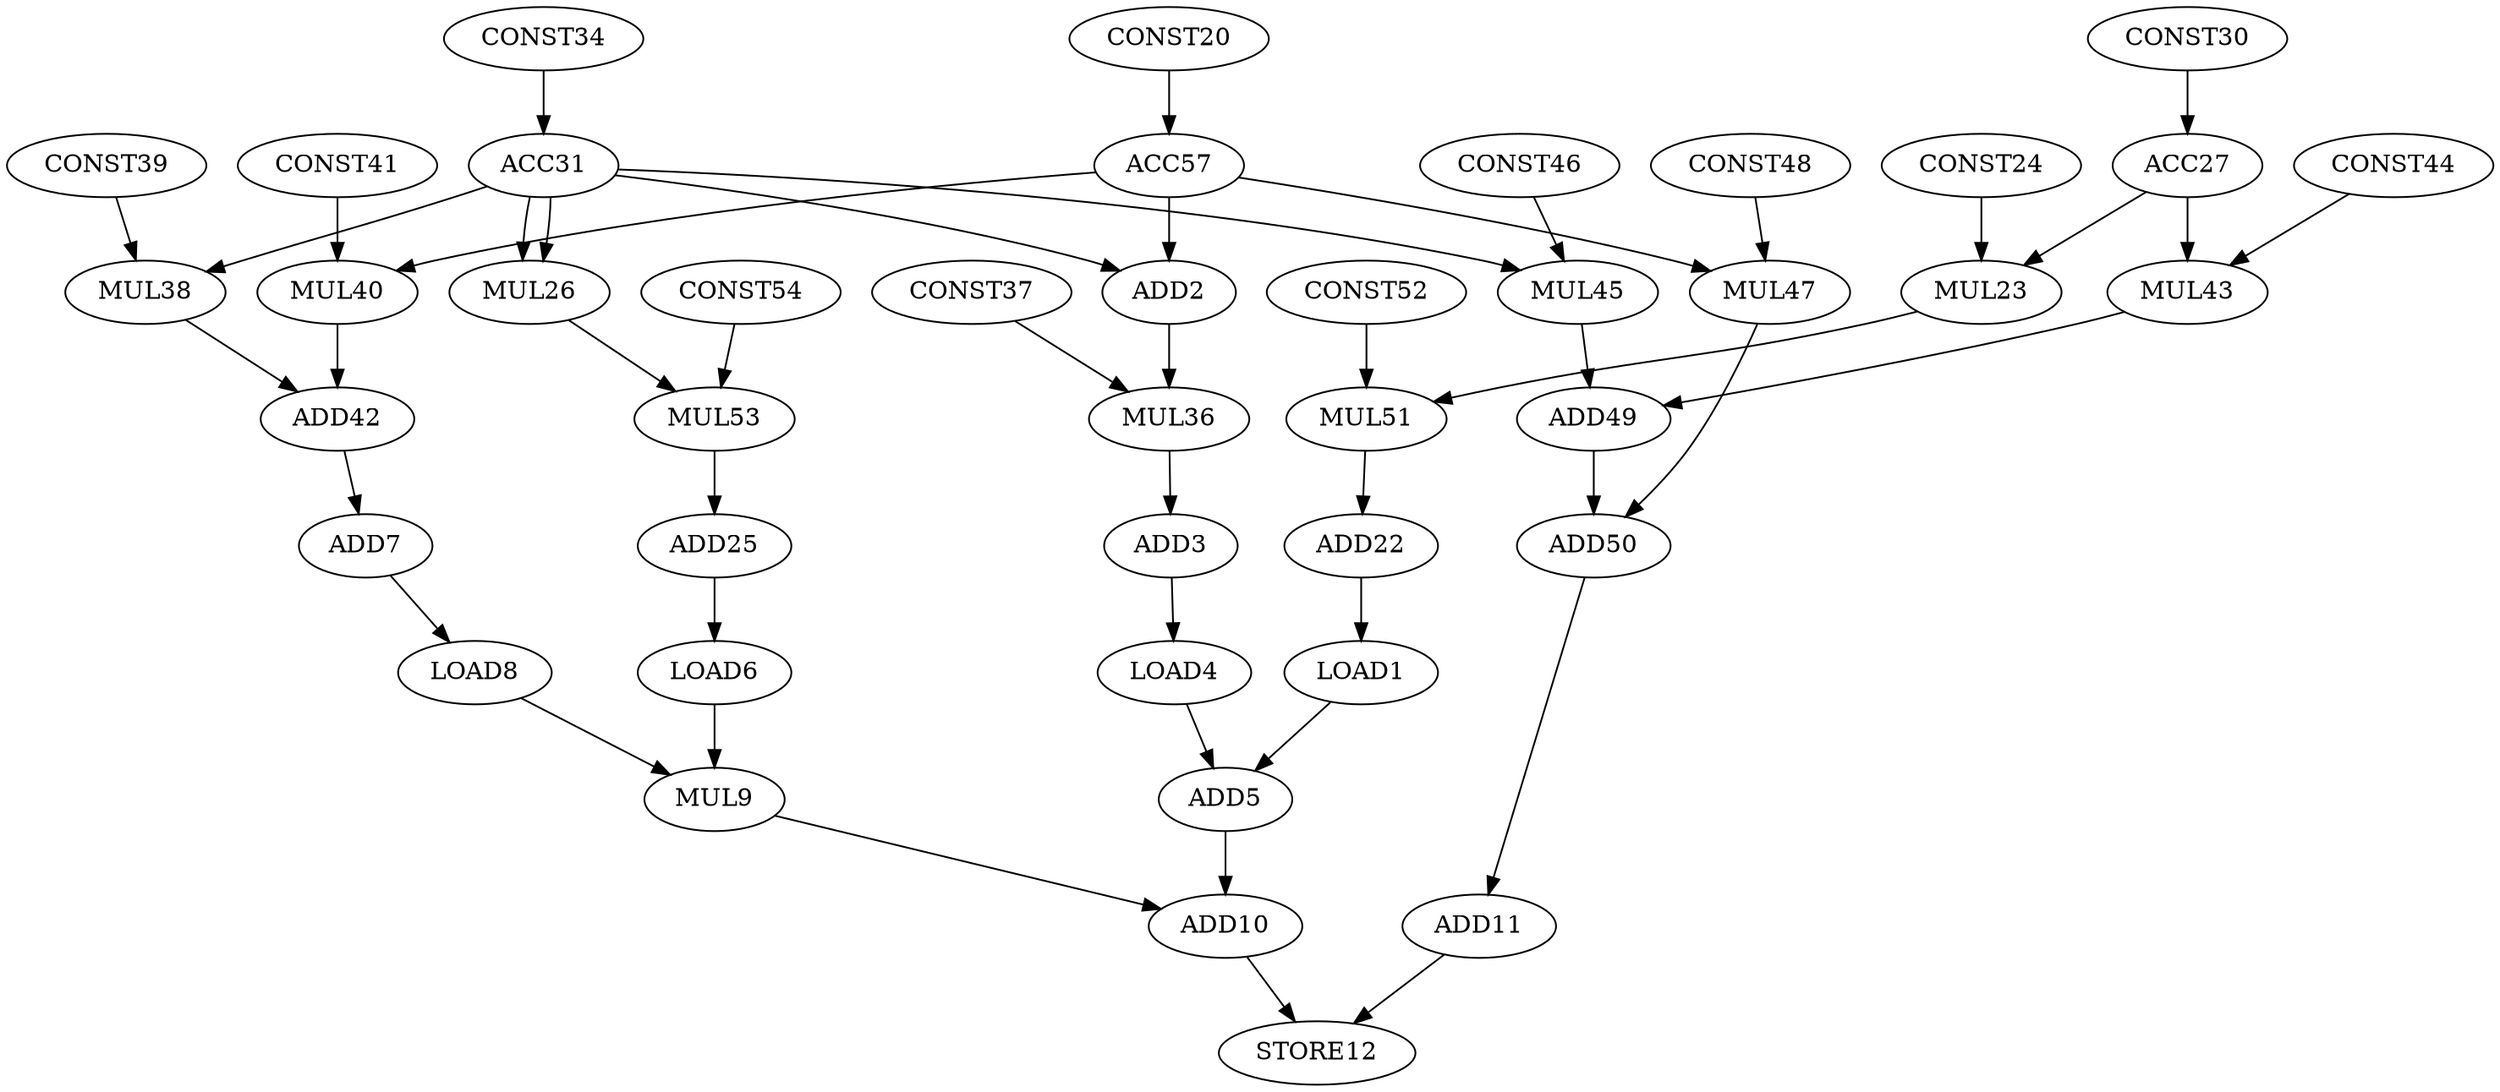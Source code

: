 Digraph G {
LOAD1[opcode=input, ref_name="A", size=76, offset="24, 0", pattern="0, 6, 0, 16, 24, 4"];
ADD2[opcode=add];
ADD3[opcode=const, value=0];
LOAD4[opcode=input, ref_name="B", size=124, offset="0, 60", pattern="12, 6, -64, 16, 0, 4"];
ADD5[opcode=add];
LOAD6[opcode=load, ref_name="C", size=1024, offset="0, 0", cycles=384];
ADD7[opcode=const, value=0];
LOAD8[opcode=input, ref_name="E", size=1024, offset="0, 960", pattern="12, 6, -124, 16, 900, 4"];
MUL9[opcode=mul];
ADD10[opcode=add];
ADD11[opcode=const, value=0];
STORE12[opcode=output, ref_name="D1", size=7168, offset="2048, 960", pattern="12, 6, -124, 16, 2948, 4"];
CONST20[opcode=const, value=3];
ADD22[opcode=const, value=0];
MUL23[opcode=mul];
CONST24[opcode=const, value=3];
ADD25[opcode=const, value=0];
MUL26[opcode=mul];
ACC27[opcode=acc, acc_params="2, 4, 96, 1", acc_first=0];
CONST30[opcode=const, value=2];
ACC31[opcode=acc, acc_params="15, 16, 6, 4", acc_first=0];
CONST34[opcode=const, value=-1];
MUL36[opcode=MUL];
CONST37[opcode=const, value=4];
MUL38[opcode=MUL];
CONST39[opcode=const, value=64];
MUL40[opcode=MUL];
CONST41[opcode=const, value=4];
ADD42[opcode=ADD];
MUL43[opcode=MUL];
CONST44[opcode=const, value=1024];
MUL45[opcode=MUL];
CONST46[opcode=const, value=64];
MUL47[opcode=MUL];
CONST48[opcode=const, value=4];
ADD49[opcode=ADD];
ADD50[opcode=ADD];
MUL51[opcode=MUL];
CONST52[opcode=const, value=4];
MUL53[opcode=MUL];
CONST54[opcode=const, value=4];
ACC57[opcode=acc, acc_params="0, 16, 1, 1", acc_first=0];
LOAD1->ADD5[operand=1];
ADD3->LOAD4[operand=0];
LOAD4->ADD5[operand=0];
ADD5->ADD10[operand=0];
LOAD6->MUL9[operand=1];
ADD7->LOAD8[operand=0];
LOAD8->MUL9[operand=0];
MUL9->ADD10[operand=1];
ADD10->STORE12[operand=0];
ADD11->STORE12[operand=1];
CONST24->MUL23[operand=1];
ADD22->LOAD1[operand=0];
ADD25->LOAD6[operand=0];
ACC27->MUL23[operand=0];
ACC31->ADD2[operand=1];
ACC31->MUL26[operand=1];
ACC31->MUL26[operand=0];
ADD2->MUL36[operand=0];
CONST37->MUL36[operand=1];
MUL36->ADD3[operand=0];
ACC31->MUL38[operand=0];
CONST39->MUL38[operand=1];
CONST41->MUL40[operand=1];
MUL38->ADD42[operand=0];
MUL40->ADD42[operand=1];
ADD42->ADD7[operand=0];
ACC27->MUL43[operand=0];
CONST44->MUL43[operand=1];
ACC31->MUL45[operand=0];
CONST46->MUL45[operand=1];
CONST48->MUL47[operand=1];
MUL43->ADD49[operand=0];
MUL45->ADD49[operand=1];
MUL47->ADD50[operand=0];
ADD49->ADD50[operand=1];
ADD50->ADD11[operand=0];
MUL23->MUL51[operand=0];
CONST52->MUL51[operand=1];
MUL51->ADD22[operand=0];
MUL26->MUL53[operand=0];
CONST54->MUL53[operand=1];
MUL53->ADD25[operand=0];
ACC57->ADD2[operand=0];
ACC57->MUL40[operand=0];
ACC57->MUL47[operand=0];
CONST30->ACC27[operand=0];
CONST34->ACC31[operand=0];
CONST20->ACC57[operand=0];
}
